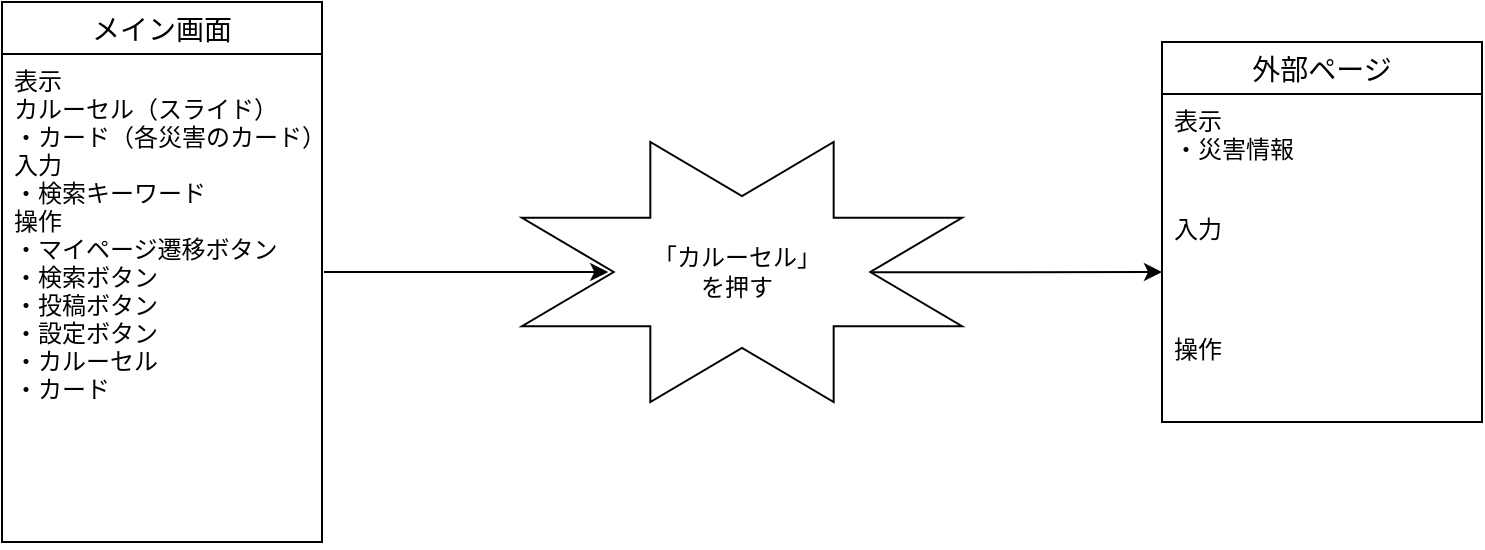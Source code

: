 <mxfile version="13.6.5">
    <diagram id="11WscDv2WCNcye1f0Rna" name="ページ1">
        <mxGraphModel dx="1120" dy="830" grid="1" gridSize="10" guides="1" tooltips="1" connect="1" arrows="1" fold="1" page="1" pageScale="1" pageWidth="827" pageHeight="1169" math="0" shadow="0">
            <root>
                <mxCell id="0"/>
                <mxCell id="1" parent="0"/>
                <mxCell id="25" value="" style="verticalLabelPosition=bottom;verticalAlign=top;html=1;shape=mxgraph.basic.8_point_star" parent="1" vertex="1">
                    <mxGeometry x="300" y="270" width="220" height="130" as="geometry"/>
                </mxCell>
                <mxCell id="11" value="" style="endArrow=classic;html=1;exitX=0.796;exitY=0.501;exitDx=0;exitDy=0;exitPerimeter=0;" parent="1" source="25" edge="1">
                    <mxGeometry width="50" height="50" relative="1" as="geometry">
                        <mxPoint x="450" y="140" as="sourcePoint"/>
                        <mxPoint x="620" y="335" as="targetPoint"/>
                        <Array as="points"/>
                    </mxGeometry>
                </mxCell>
                <mxCell id="BxW8JET3yy1fjnHnjqZ_-20" value="「カルーセル」&lt;br&gt;を押す" style="text;html=1;strokeColor=none;fillColor=none;align=center;verticalAlign=middle;whiteSpace=wrap;rounded=0;" parent="1" vertex="1">
                    <mxGeometry x="350" y="322.5" width="115" height="25" as="geometry"/>
                </mxCell>
                <mxCell id="24" value="" style="endArrow=classic;html=1;entryX=0.196;entryY=0.5;entryDx=0;entryDy=0;entryPerimeter=0;" parent="1" target="25" edge="1">
                    <mxGeometry width="50" height="50" relative="1" as="geometry">
                        <mxPoint x="201" y="335" as="sourcePoint"/>
                        <mxPoint x="310" y="338" as="targetPoint"/>
                    </mxGeometry>
                </mxCell>
                <mxCell id="22" value="メイン画面" style="swimlane;fontStyle=0;childLayout=stackLayout;horizontal=1;startSize=26;horizontalStack=0;resizeParent=1;resizeParentMax=0;resizeLast=0;collapsible=1;marginBottom=0;align=center;fontSize=14;" parent="1" vertex="1">
                    <mxGeometry x="40" y="200" width="160" height="270" as="geometry"/>
                </mxCell>
                <mxCell id="23" value="表示&#10;カルーセル（スライド）&#10;・カード（各災害のカード）&#10;入力&#10;・検索キーワード&#10;操作&#10;・マイページ遷移ボタン&#10;・検索ボタン&#10;・投稿ボタン&#10;・設定ボタン&#10;・カルーセル&#10;・カード" style="text;strokeColor=none;fillColor=none;spacingLeft=4;spacingRight=4;overflow=hidden;rotatable=0;points=[[0,0.5],[1,0.5]];portConstraint=eastwest;fontSize=12;" parent="22" vertex="1">
                    <mxGeometry y="26" width="160" height="244" as="geometry"/>
                </mxCell>
                <mxCell id="14" value="外部ページ" style="swimlane;fontStyle=0;childLayout=stackLayout;horizontal=1;startSize=26;horizontalStack=0;resizeParent=1;resizeParentMax=0;resizeLast=0;collapsible=1;marginBottom=0;align=center;fontSize=14;strokeWidth=1;" parent="1" vertex="1">
                    <mxGeometry x="620" y="220" width="160" height="190" as="geometry"/>
                </mxCell>
                <mxCell id="15" value="表示&#10;・災害情報&#10;　" style="text;strokeColor=none;fillColor=none;spacingLeft=4;spacingRight=4;overflow=hidden;rotatable=0;points=[[0,0.5],[1,0.5]];portConstraint=eastwest;fontSize=12;" parent="14" vertex="1">
                    <mxGeometry y="26" width="160" height="54" as="geometry"/>
                </mxCell>
                <mxCell id="16" value="入力&#10;" style="text;strokeColor=none;fillColor=none;spacingLeft=4;spacingRight=4;overflow=hidden;rotatable=0;points=[[0,0.5],[1,0.5]];portConstraint=eastwest;fontSize=12;" parent="14" vertex="1">
                    <mxGeometry y="80" width="160" height="60" as="geometry"/>
                </mxCell>
                <mxCell id="17" value="操作&#10;&#10;" style="text;strokeColor=none;fillColor=none;spacingLeft=4;spacingRight=4;overflow=hidden;rotatable=0;points=[[0,0.5],[1,0.5]];portConstraint=eastwest;fontSize=12;" parent="14" vertex="1">
                    <mxGeometry y="140" width="160" height="50" as="geometry"/>
                </mxCell>
            </root>
        </mxGraphModel>
    </diagram>
</mxfile>